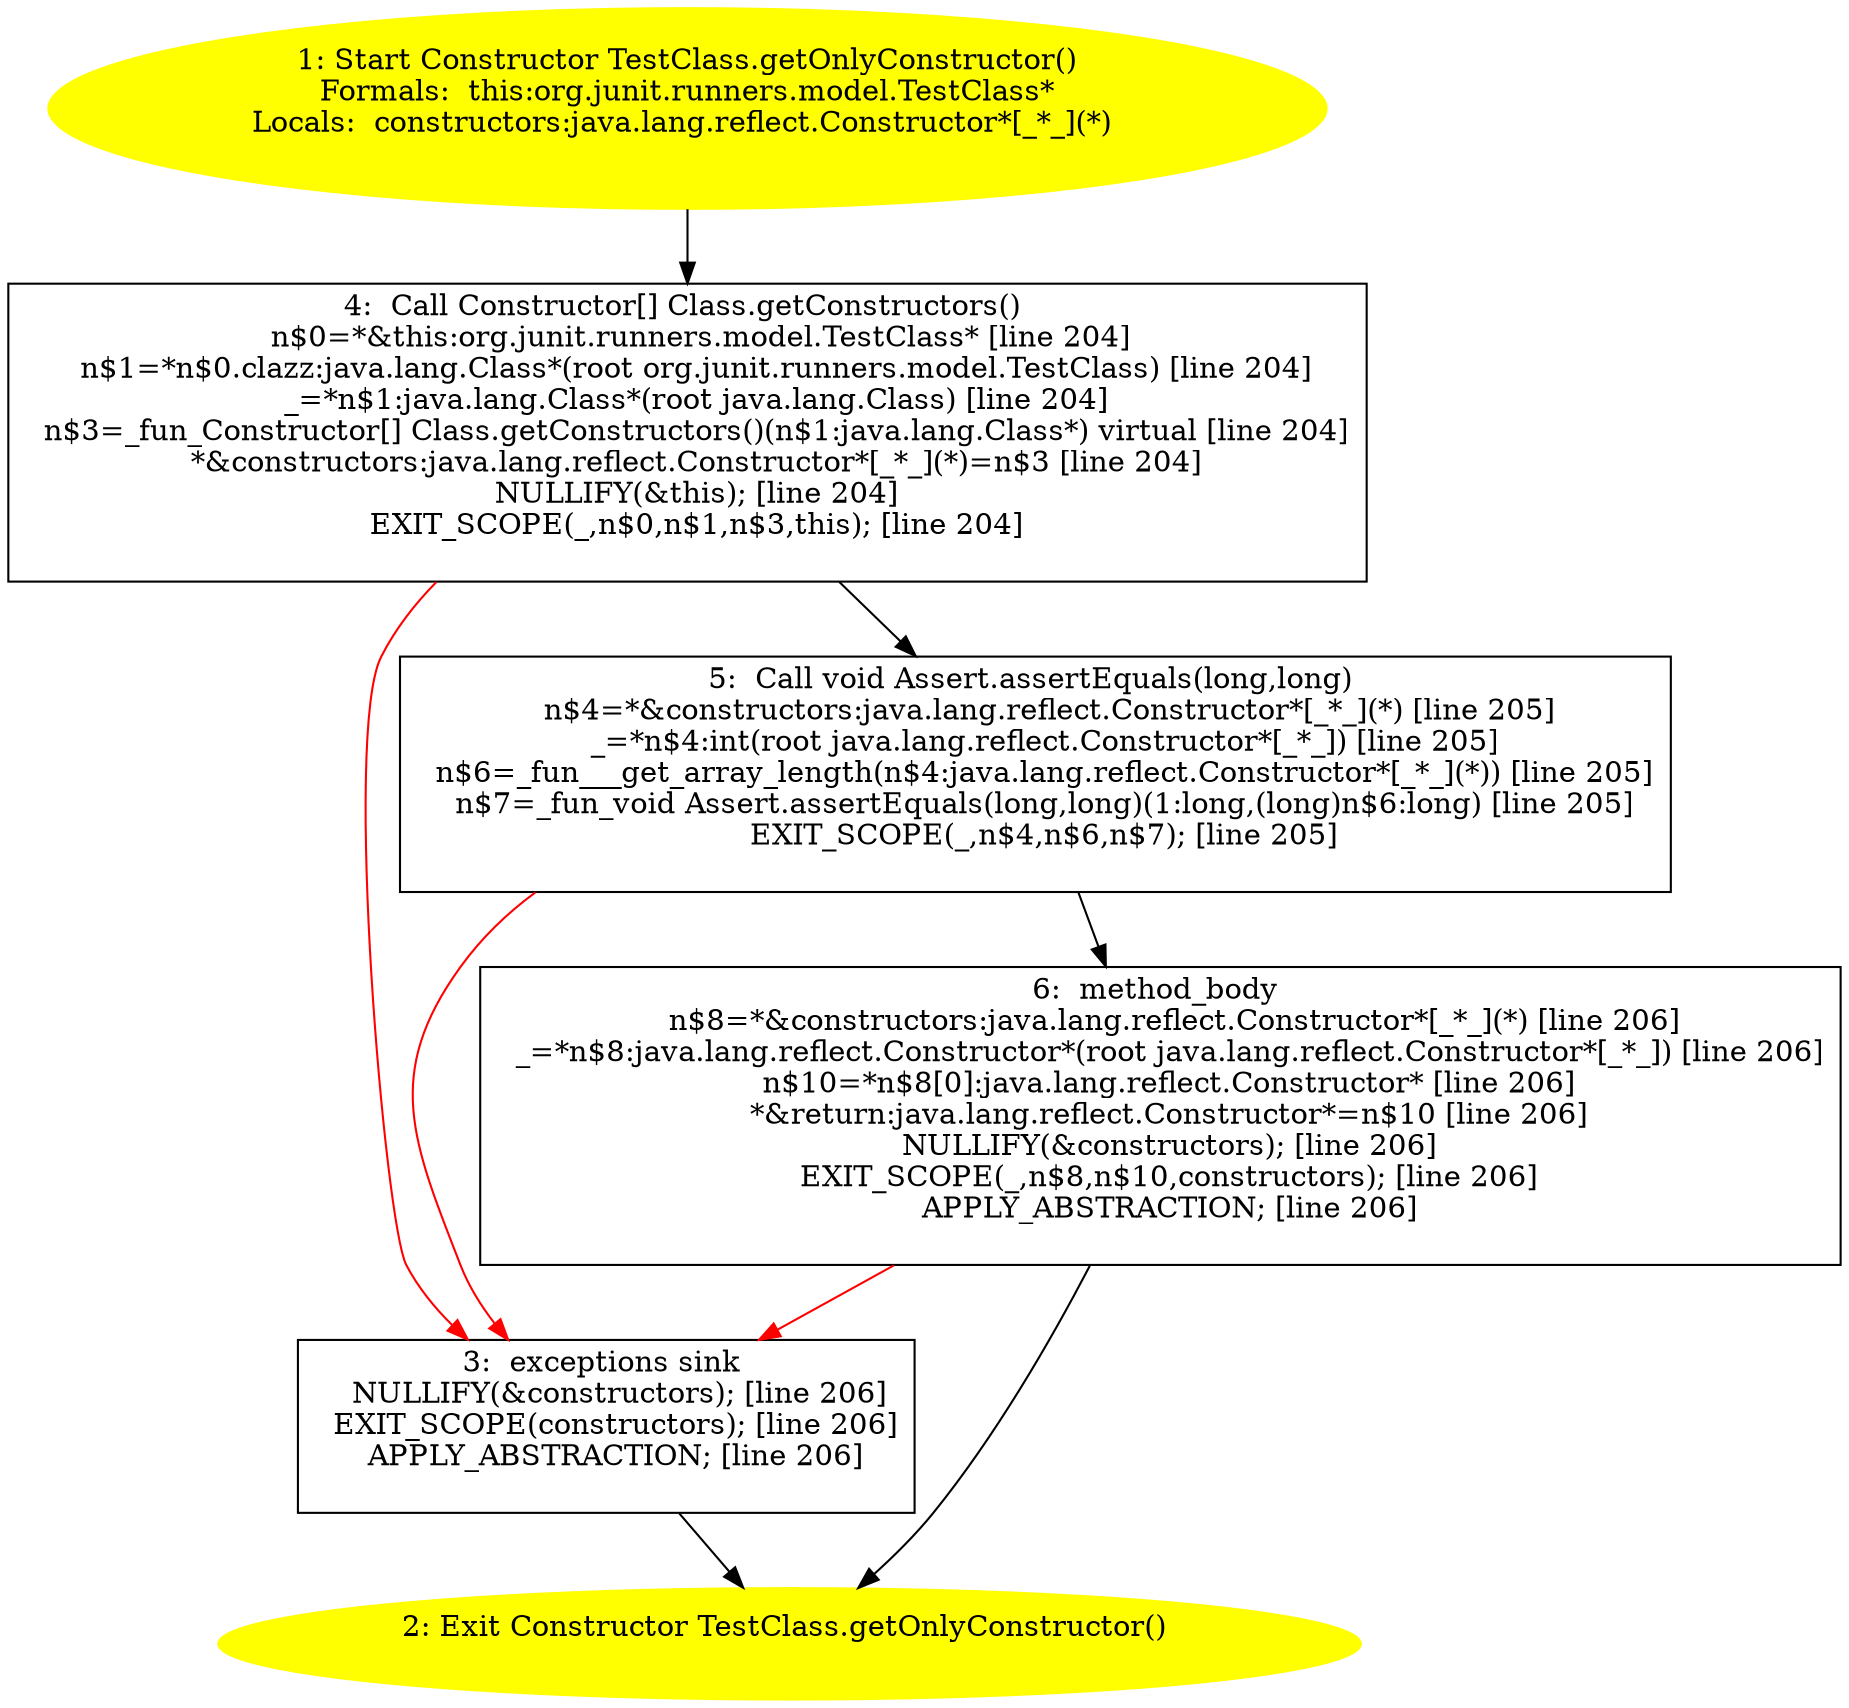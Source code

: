 /* @generated */
digraph cfg {
"org.junit.runners.model.TestClass.getOnlyConstructor():java.lang.reflect.Constructor.d5e1037ca3db05b32a7b4a2aadd811cf_1" [label="1: Start Constructor TestClass.getOnlyConstructor()\nFormals:  this:org.junit.runners.model.TestClass*\nLocals:  constructors:java.lang.reflect.Constructor*[_*_](*) \n  " color=yellow style=filled]
	

	 "org.junit.runners.model.TestClass.getOnlyConstructor():java.lang.reflect.Constructor.d5e1037ca3db05b32a7b4a2aadd811cf_1" -> "org.junit.runners.model.TestClass.getOnlyConstructor():java.lang.reflect.Constructor.d5e1037ca3db05b32a7b4a2aadd811cf_4" ;
"org.junit.runners.model.TestClass.getOnlyConstructor():java.lang.reflect.Constructor.d5e1037ca3db05b32a7b4a2aadd811cf_2" [label="2: Exit Constructor TestClass.getOnlyConstructor() \n  " color=yellow style=filled]
	

"org.junit.runners.model.TestClass.getOnlyConstructor():java.lang.reflect.Constructor.d5e1037ca3db05b32a7b4a2aadd811cf_3" [label="3:  exceptions sink \n   NULLIFY(&constructors); [line 206]\n  EXIT_SCOPE(constructors); [line 206]\n  APPLY_ABSTRACTION; [line 206]\n " shape="box"]
	

	 "org.junit.runners.model.TestClass.getOnlyConstructor():java.lang.reflect.Constructor.d5e1037ca3db05b32a7b4a2aadd811cf_3" -> "org.junit.runners.model.TestClass.getOnlyConstructor():java.lang.reflect.Constructor.d5e1037ca3db05b32a7b4a2aadd811cf_2" ;
"org.junit.runners.model.TestClass.getOnlyConstructor():java.lang.reflect.Constructor.d5e1037ca3db05b32a7b4a2aadd811cf_4" [label="4:  Call Constructor[] Class.getConstructors() \n   n$0=*&this:org.junit.runners.model.TestClass* [line 204]\n  n$1=*n$0.clazz:java.lang.Class*(root org.junit.runners.model.TestClass) [line 204]\n  _=*n$1:java.lang.Class*(root java.lang.Class) [line 204]\n  n$3=_fun_Constructor[] Class.getConstructors()(n$1:java.lang.Class*) virtual [line 204]\n  *&constructors:java.lang.reflect.Constructor*[_*_](*)=n$3 [line 204]\n  NULLIFY(&this); [line 204]\n  EXIT_SCOPE(_,n$0,n$1,n$3,this); [line 204]\n " shape="box"]
	

	 "org.junit.runners.model.TestClass.getOnlyConstructor():java.lang.reflect.Constructor.d5e1037ca3db05b32a7b4a2aadd811cf_4" -> "org.junit.runners.model.TestClass.getOnlyConstructor():java.lang.reflect.Constructor.d5e1037ca3db05b32a7b4a2aadd811cf_5" ;
	 "org.junit.runners.model.TestClass.getOnlyConstructor():java.lang.reflect.Constructor.d5e1037ca3db05b32a7b4a2aadd811cf_4" -> "org.junit.runners.model.TestClass.getOnlyConstructor():java.lang.reflect.Constructor.d5e1037ca3db05b32a7b4a2aadd811cf_3" [color="red" ];
"org.junit.runners.model.TestClass.getOnlyConstructor():java.lang.reflect.Constructor.d5e1037ca3db05b32a7b4a2aadd811cf_5" [label="5:  Call void Assert.assertEquals(long,long) \n   n$4=*&constructors:java.lang.reflect.Constructor*[_*_](*) [line 205]\n  _=*n$4:int(root java.lang.reflect.Constructor*[_*_]) [line 205]\n  n$6=_fun___get_array_length(n$4:java.lang.reflect.Constructor*[_*_](*)) [line 205]\n  n$7=_fun_void Assert.assertEquals(long,long)(1:long,(long)n$6:long) [line 205]\n  EXIT_SCOPE(_,n$4,n$6,n$7); [line 205]\n " shape="box"]
	

	 "org.junit.runners.model.TestClass.getOnlyConstructor():java.lang.reflect.Constructor.d5e1037ca3db05b32a7b4a2aadd811cf_5" -> "org.junit.runners.model.TestClass.getOnlyConstructor():java.lang.reflect.Constructor.d5e1037ca3db05b32a7b4a2aadd811cf_6" ;
	 "org.junit.runners.model.TestClass.getOnlyConstructor():java.lang.reflect.Constructor.d5e1037ca3db05b32a7b4a2aadd811cf_5" -> "org.junit.runners.model.TestClass.getOnlyConstructor():java.lang.reflect.Constructor.d5e1037ca3db05b32a7b4a2aadd811cf_3" [color="red" ];
"org.junit.runners.model.TestClass.getOnlyConstructor():java.lang.reflect.Constructor.d5e1037ca3db05b32a7b4a2aadd811cf_6" [label="6:  method_body \n   n$8=*&constructors:java.lang.reflect.Constructor*[_*_](*) [line 206]\n  _=*n$8:java.lang.reflect.Constructor*(root java.lang.reflect.Constructor*[_*_]) [line 206]\n  n$10=*n$8[0]:java.lang.reflect.Constructor* [line 206]\n  *&return:java.lang.reflect.Constructor*=n$10 [line 206]\n  NULLIFY(&constructors); [line 206]\n  EXIT_SCOPE(_,n$8,n$10,constructors); [line 206]\n  APPLY_ABSTRACTION; [line 206]\n " shape="box"]
	

	 "org.junit.runners.model.TestClass.getOnlyConstructor():java.lang.reflect.Constructor.d5e1037ca3db05b32a7b4a2aadd811cf_6" -> "org.junit.runners.model.TestClass.getOnlyConstructor():java.lang.reflect.Constructor.d5e1037ca3db05b32a7b4a2aadd811cf_2" ;
	 "org.junit.runners.model.TestClass.getOnlyConstructor():java.lang.reflect.Constructor.d5e1037ca3db05b32a7b4a2aadd811cf_6" -> "org.junit.runners.model.TestClass.getOnlyConstructor():java.lang.reflect.Constructor.d5e1037ca3db05b32a7b4a2aadd811cf_3" [color="red" ];
}
